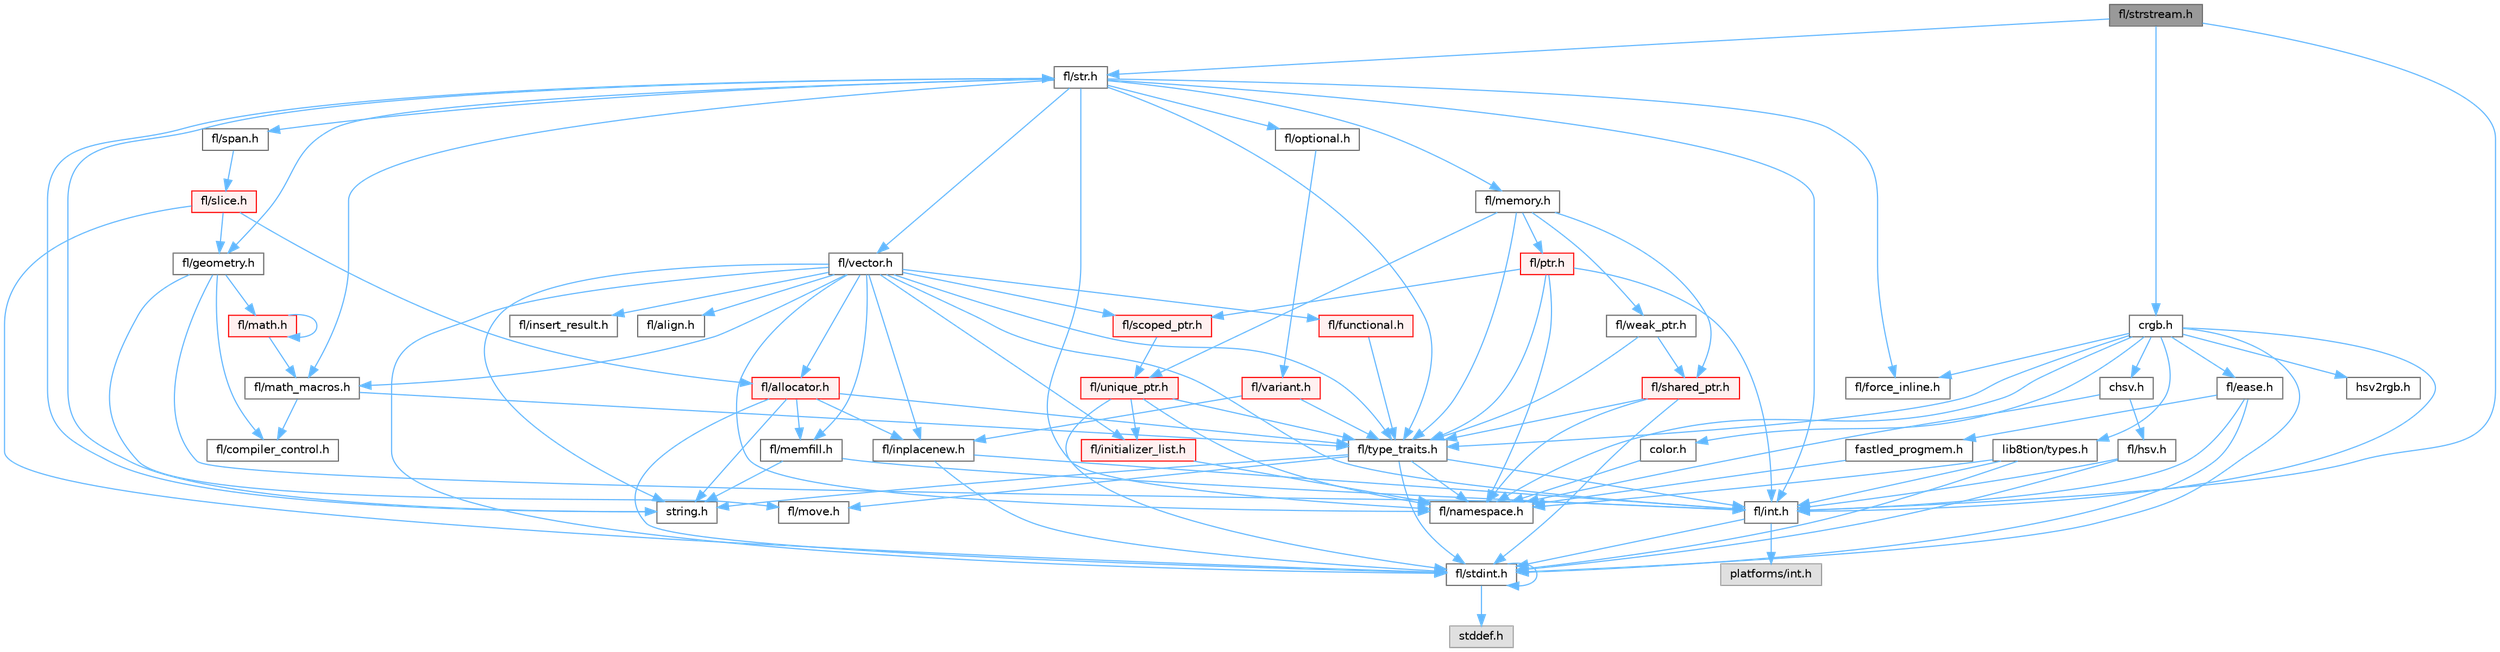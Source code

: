 digraph "fl/strstream.h"
{
 // INTERACTIVE_SVG=YES
 // LATEX_PDF_SIZE
  bgcolor="transparent";
  edge [fontname=Helvetica,fontsize=10,labelfontname=Helvetica,labelfontsize=10];
  node [fontname=Helvetica,fontsize=10,shape=box,height=0.2,width=0.4];
  Node1 [id="Node000001",label="fl/strstream.h",height=0.2,width=0.4,color="gray40", fillcolor="grey60", style="filled", fontcolor="black",tooltip=" "];
  Node1 -> Node2 [id="edge1_Node000001_Node000002",color="steelblue1",style="solid",tooltip=" "];
  Node2 [id="Node000002",label="fl/int.h",height=0.2,width=0.4,color="grey40", fillcolor="white", style="filled",URL="$d3/d7e/int_8h.html",tooltip=" "];
  Node2 -> Node3 [id="edge2_Node000002_Node000003",color="steelblue1",style="solid",tooltip=" "];
  Node3 [id="Node000003",label="fl/stdint.h",height=0.2,width=0.4,color="grey40", fillcolor="white", style="filled",URL="$df/dd8/stdint_8h.html",tooltip=" "];
  Node3 -> Node4 [id="edge3_Node000003_Node000004",color="steelblue1",style="solid",tooltip=" "];
  Node4 [id="Node000004",label="stddef.h",height=0.2,width=0.4,color="grey60", fillcolor="#E0E0E0", style="filled",tooltip=" "];
  Node3 -> Node3 [id="edge4_Node000003_Node000003",color="steelblue1",style="solid",tooltip=" "];
  Node2 -> Node5 [id="edge5_Node000002_Node000005",color="steelblue1",style="solid",tooltip=" "];
  Node5 [id="Node000005",label="platforms/int.h",height=0.2,width=0.4,color="grey60", fillcolor="#E0E0E0", style="filled",tooltip=" "];
  Node1 -> Node6 [id="edge6_Node000001_Node000006",color="steelblue1",style="solid",tooltip=" "];
  Node6 [id="Node000006",label="fl/str.h",height=0.2,width=0.4,color="grey40", fillcolor="white", style="filled",URL="$d1/d93/str_8h.html",tooltip=" "];
  Node6 -> Node2 [id="edge7_Node000006_Node000002",color="steelblue1",style="solid",tooltip=" "];
  Node6 -> Node7 [id="edge8_Node000006_Node000007",color="steelblue1",style="solid",tooltip=" "];
  Node7 [id="Node000007",label="string.h",height=0.2,width=0.4,color="grey40", fillcolor="white", style="filled",URL="$da/d66/string_8h.html",tooltip=" "];
  Node7 -> Node6 [id="edge9_Node000007_Node000006",color="steelblue1",style="solid",tooltip=" "];
  Node6 -> Node8 [id="edge10_Node000006_Node000008",color="steelblue1",style="solid",tooltip=" "];
  Node8 [id="Node000008",label="fl/geometry.h",height=0.2,width=0.4,color="grey40", fillcolor="white", style="filled",URL="$d4/d67/geometry_8h.html",tooltip=" "];
  Node8 -> Node2 [id="edge11_Node000008_Node000002",color="steelblue1",style="solid",tooltip=" "];
  Node8 -> Node9 [id="edge12_Node000008_Node000009",color="steelblue1",style="solid",tooltip=" "];
  Node9 [id="Node000009",label="fl/math.h",height=0.2,width=0.4,color="red", fillcolor="#FFF0F0", style="filled",URL="$df/db1/math_8h.html",tooltip=" "];
  Node9 -> Node9 [id="edge13_Node000009_Node000009",color="steelblue1",style="solid",tooltip=" "];
  Node9 -> Node13 [id="edge14_Node000009_Node000013",color="steelblue1",style="solid",tooltip=" "];
  Node13 [id="Node000013",label="fl/math_macros.h",height=0.2,width=0.4,color="grey40", fillcolor="white", style="filled",URL="$d8/db8/math__macros_8h.html",tooltip=" "];
  Node13 -> Node14 [id="edge15_Node000013_Node000014",color="steelblue1",style="solid",tooltip=" "];
  Node14 [id="Node000014",label="fl/compiler_control.h",height=0.2,width=0.4,color="grey40", fillcolor="white", style="filled",URL="$d4/d54/compiler__control_8h.html",tooltip=" "];
  Node13 -> Node15 [id="edge16_Node000013_Node000015",color="steelblue1",style="solid",tooltip=" "];
  Node15 [id="Node000015",label="fl/type_traits.h",height=0.2,width=0.4,color="grey40", fillcolor="white", style="filled",URL="$df/d63/type__traits_8h.html",tooltip=" "];
  Node15 -> Node7 [id="edge17_Node000015_Node000007",color="steelblue1",style="solid",tooltip=" "];
  Node15 -> Node3 [id="edge18_Node000015_Node000003",color="steelblue1",style="solid",tooltip=" "];
  Node15 -> Node16 [id="edge19_Node000015_Node000016",color="steelblue1",style="solid",tooltip=" "];
  Node16 [id="Node000016",label="fl/namespace.h",height=0.2,width=0.4,color="grey40", fillcolor="white", style="filled",URL="$df/d2a/namespace_8h.html",tooltip="Implements the FastLED namespace macros."];
  Node15 -> Node17 [id="edge20_Node000015_Node000017",color="steelblue1",style="solid",tooltip=" "];
  Node17 [id="Node000017",label="fl/move.h",height=0.2,width=0.4,color="grey40", fillcolor="white", style="filled",URL="$d9/d83/move_8h.html",tooltip=" "];
  Node15 -> Node2 [id="edge21_Node000015_Node000002",color="steelblue1",style="solid",tooltip=" "];
  Node8 -> Node14 [id="edge22_Node000008_Node000014",color="steelblue1",style="solid",tooltip=" "];
  Node8 -> Node17 [id="edge23_Node000008_Node000017",color="steelblue1",style="solid",tooltip=" "];
  Node6 -> Node13 [id="edge24_Node000006_Node000013",color="steelblue1",style="solid",tooltip=" "];
  Node6 -> Node16 [id="edge25_Node000006_Node000016",color="steelblue1",style="solid",tooltip=" "];
  Node6 -> Node18 [id="edge26_Node000006_Node000018",color="steelblue1",style="solid",tooltip=" "];
  Node18 [id="Node000018",label="fl/memory.h",height=0.2,width=0.4,color="grey40", fillcolor="white", style="filled",URL="$dc/d18/memory_8h.html",tooltip=" "];
  Node18 -> Node19 [id="edge27_Node000018_Node000019",color="steelblue1",style="solid",tooltip=" "];
  Node19 [id="Node000019",label="fl/ptr.h",height=0.2,width=0.4,color="red", fillcolor="#FFF0F0", style="filled",URL="$dd/d98/ptr_8h.html",tooltip=" "];
  Node19 -> Node16 [id="edge28_Node000019_Node000016",color="steelblue1",style="solid",tooltip=" "];
  Node19 -> Node20 [id="edge29_Node000019_Node000020",color="steelblue1",style="solid",tooltip=" "];
  Node20 [id="Node000020",label="fl/scoped_ptr.h",height=0.2,width=0.4,color="red", fillcolor="#FFF0F0", style="filled",URL="$d0/d44/scoped__ptr_8h.html",tooltip=" "];
  Node20 -> Node21 [id="edge30_Node000020_Node000021",color="steelblue1",style="solid",tooltip=" "];
  Node21 [id="Node000021",label="fl/unique_ptr.h",height=0.2,width=0.4,color="red", fillcolor="#FFF0F0", style="filled",URL="$da/d4b/unique__ptr_8h.html",tooltip=" "];
  Node21 -> Node16 [id="edge31_Node000021_Node000016",color="steelblue1",style="solid",tooltip=" "];
  Node21 -> Node15 [id="edge32_Node000021_Node000015",color="steelblue1",style="solid",tooltip=" "];
  Node21 -> Node3 [id="edge33_Node000021_Node000003",color="steelblue1",style="solid",tooltip=" "];
  Node21 -> Node24 [id="edge34_Node000021_Node000024",color="steelblue1",style="solid",tooltip=" "];
  Node24 [id="Node000024",label="fl/initializer_list.h",height=0.2,width=0.4,color="red", fillcolor="#FFF0F0", style="filled",URL="$d6/d23/initializer__list_8h.html",tooltip=" "];
  Node24 -> Node16 [id="edge35_Node000024_Node000016",color="steelblue1",style="solid",tooltip=" "];
  Node19 -> Node15 [id="edge36_Node000019_Node000015",color="steelblue1",style="solid",tooltip=" "];
  Node19 -> Node2 [id="edge37_Node000019_Node000002",color="steelblue1",style="solid",tooltip=" "];
  Node18 -> Node39 [id="edge38_Node000018_Node000039",color="steelblue1",style="solid",tooltip=" "];
  Node39 [id="Node000039",label="fl/shared_ptr.h",height=0.2,width=0.4,color="red", fillcolor="#FFF0F0", style="filled",URL="$df/d6a/shared__ptr_8h.html",tooltip=" "];
  Node39 -> Node16 [id="edge39_Node000039_Node000016",color="steelblue1",style="solid",tooltip=" "];
  Node39 -> Node15 [id="edge40_Node000039_Node000015",color="steelblue1",style="solid",tooltip=" "];
  Node39 -> Node3 [id="edge41_Node000039_Node000003",color="steelblue1",style="solid",tooltip=" "];
  Node18 -> Node43 [id="edge42_Node000018_Node000043",color="steelblue1",style="solid",tooltip=" "];
  Node43 [id="Node000043",label="fl/weak_ptr.h",height=0.2,width=0.4,color="grey40", fillcolor="white", style="filled",URL="$dc/db4/weak__ptr_8h.html",tooltip=" "];
  Node43 -> Node39 [id="edge43_Node000043_Node000039",color="steelblue1",style="solid",tooltip=" "];
  Node43 -> Node15 [id="edge44_Node000043_Node000015",color="steelblue1",style="solid",tooltip=" "];
  Node18 -> Node21 [id="edge45_Node000018_Node000021",color="steelblue1",style="solid",tooltip=" "];
  Node18 -> Node15 [id="edge46_Node000018_Node000015",color="steelblue1",style="solid",tooltip=" "];
  Node6 -> Node44 [id="edge47_Node000006_Node000044",color="steelblue1",style="solid",tooltip=" "];
  Node44 [id="Node000044",label="fl/optional.h",height=0.2,width=0.4,color="grey40", fillcolor="white", style="filled",URL="$dc/d62/optional_8h.html",tooltip=" "];
  Node44 -> Node35 [id="edge48_Node000044_Node000035",color="steelblue1",style="solid",tooltip=" "];
  Node35 [id="Node000035",label="fl/variant.h",height=0.2,width=0.4,color="red", fillcolor="#FFF0F0", style="filled",URL="$d6/d10/variant_8h.html",tooltip=" "];
  Node35 -> Node29 [id="edge49_Node000035_Node000029",color="steelblue1",style="solid",tooltip=" "];
  Node29 [id="Node000029",label="fl/inplacenew.h",height=0.2,width=0.4,color="grey40", fillcolor="white", style="filled",URL="$db/d36/inplacenew_8h.html",tooltip=" "];
  Node29 -> Node3 [id="edge50_Node000029_Node000003",color="steelblue1",style="solid",tooltip=" "];
  Node29 -> Node2 [id="edge51_Node000029_Node000002",color="steelblue1",style="solid",tooltip=" "];
  Node35 -> Node15 [id="edge52_Node000035_Node000015",color="steelblue1",style="solid",tooltip=" "];
  Node6 -> Node15 [id="edge53_Node000006_Node000015",color="steelblue1",style="solid",tooltip=" "];
  Node6 -> Node45 [id="edge54_Node000006_Node000045",color="steelblue1",style="solid",tooltip=" "];
  Node45 [id="Node000045",label="fl/vector.h",height=0.2,width=0.4,color="grey40", fillcolor="white", style="filled",URL="$d6/d68/vector_8h.html",tooltip=" "];
  Node45 -> Node3 [id="edge55_Node000045_Node000003",color="steelblue1",style="solid",tooltip=" "];
  Node45 -> Node2 [id="edge56_Node000045_Node000002",color="steelblue1",style="solid",tooltip=" "];
  Node45 -> Node7 [id="edge57_Node000045_Node000007",color="steelblue1",style="solid",tooltip=" "];
  Node45 -> Node46 [id="edge58_Node000045_Node000046",color="steelblue1",style="solid",tooltip=" "];
  Node46 [id="Node000046",label="fl/functional.h",height=0.2,width=0.4,color="red", fillcolor="#FFF0F0", style="filled",URL="$d8/dea/functional_8h.html",tooltip=" "];
  Node46 -> Node15 [id="edge59_Node000046_Node000015",color="steelblue1",style="solid",tooltip=" "];
  Node45 -> Node24 [id="edge60_Node000045_Node000024",color="steelblue1",style="solid",tooltip=" "];
  Node45 -> Node47 [id="edge61_Node000045_Node000047",color="steelblue1",style="solid",tooltip=" "];
  Node47 [id="Node000047",label="fl/insert_result.h",height=0.2,width=0.4,color="grey40", fillcolor="white", style="filled",URL="$d1/d22/insert__result_8h.html",tooltip=" "];
  Node45 -> Node13 [id="edge62_Node000045_Node000013",color="steelblue1",style="solid",tooltip=" "];
  Node45 -> Node30 [id="edge63_Node000045_Node000030",color="steelblue1",style="solid",tooltip=" "];
  Node30 [id="Node000030",label="fl/memfill.h",height=0.2,width=0.4,color="grey40", fillcolor="white", style="filled",URL="$d0/dda/memfill_8h.html",tooltip=" "];
  Node30 -> Node7 [id="edge64_Node000030_Node000007",color="steelblue1",style="solid",tooltip=" "];
  Node30 -> Node2 [id="edge65_Node000030_Node000002",color="steelblue1",style="solid",tooltip=" "];
  Node45 -> Node16 [id="edge66_Node000045_Node000016",color="steelblue1",style="solid",tooltip=" "];
  Node45 -> Node27 [id="edge67_Node000045_Node000027",color="steelblue1",style="solid",tooltip=" "];
  Node27 [id="Node000027",label="fl/allocator.h",height=0.2,width=0.4,color="red", fillcolor="#FFF0F0", style="filled",URL="$da/da9/allocator_8h.html",tooltip=" "];
  Node27 -> Node7 [id="edge68_Node000027_Node000007",color="steelblue1",style="solid",tooltip=" "];
  Node27 -> Node29 [id="edge69_Node000027_Node000029",color="steelblue1",style="solid",tooltip=" "];
  Node27 -> Node30 [id="edge70_Node000027_Node000030",color="steelblue1",style="solid",tooltip=" "];
  Node27 -> Node15 [id="edge71_Node000027_Node000015",color="steelblue1",style="solid",tooltip=" "];
  Node27 -> Node3 [id="edge72_Node000027_Node000003",color="steelblue1",style="solid",tooltip=" "];
  Node45 -> Node20 [id="edge73_Node000045_Node000020",color="steelblue1",style="solid",tooltip=" "];
  Node45 -> Node15 [id="edge74_Node000045_Node000015",color="steelblue1",style="solid",tooltip=" "];
  Node45 -> Node29 [id="edge75_Node000045_Node000029",color="steelblue1",style="solid",tooltip=" "];
  Node45 -> Node42 [id="edge76_Node000045_Node000042",color="steelblue1",style="solid",tooltip=" "];
  Node42 [id="Node000042",label="fl/align.h",height=0.2,width=0.4,color="grey40", fillcolor="white", style="filled",URL="$d1/ddf/align_8h.html",tooltip=" "];
  Node6 -> Node48 [id="edge77_Node000006_Node000048",color="steelblue1",style="solid",tooltip=" "];
  Node48 [id="Node000048",label="fl/span.h",height=0.2,width=0.4,color="grey40", fillcolor="white", style="filled",URL="$d4/d7a/span_8h.html",tooltip=" "];
  Node48 -> Node49 [id="edge78_Node000048_Node000049",color="steelblue1",style="solid",tooltip=" "];
  Node49 [id="Node000049",label="fl/slice.h",height=0.2,width=0.4,color="red", fillcolor="#FFF0F0", style="filled",URL="$d0/d48/slice_8h.html",tooltip=" "];
  Node49 -> Node3 [id="edge79_Node000049_Node000003",color="steelblue1",style="solid",tooltip=" "];
  Node49 -> Node8 [id="edge80_Node000049_Node000008",color="steelblue1",style="solid",tooltip=" "];
  Node49 -> Node27 [id="edge81_Node000049_Node000027",color="steelblue1",style="solid",tooltip=" "];
  Node6 -> Node11 [id="edge82_Node000006_Node000011",color="steelblue1",style="solid",tooltip=" "];
  Node11 [id="Node000011",label="fl/force_inline.h",height=0.2,width=0.4,color="grey40", fillcolor="white", style="filled",URL="$d4/d64/force__inline_8h.html",tooltip=" "];
  Node1 -> Node50 [id="edge83_Node000001_Node000050",color="steelblue1",style="solid",tooltip=" "];
  Node50 [id="Node000050",label="crgb.h",height=0.2,width=0.4,color="grey40", fillcolor="white", style="filled",URL="$db/dd1/crgb_8h.html",tooltip="Defines the red, green, and blue (RGB) pixel struct."];
  Node50 -> Node3 [id="edge84_Node000050_Node000003",color="steelblue1",style="solid",tooltip=" "];
  Node50 -> Node2 [id="edge85_Node000050_Node000002",color="steelblue1",style="solid",tooltip=" "];
  Node50 -> Node51 [id="edge86_Node000050_Node000051",color="steelblue1",style="solid",tooltip=" "];
  Node51 [id="Node000051",label="chsv.h",height=0.2,width=0.4,color="grey40", fillcolor="white", style="filled",URL="$d8/dd0/chsv_8h.html",tooltip="Defines the hue, saturation, and value (HSV) pixel struct."];
  Node51 -> Node52 [id="edge87_Node000051_Node000052",color="steelblue1",style="solid",tooltip=" "];
  Node52 [id="Node000052",label="fl/hsv.h",height=0.2,width=0.4,color="grey40", fillcolor="white", style="filled",URL="$d2/d4f/hsv_8h.html",tooltip="Defines the hue, saturation, and value (HSV) pixel struct."];
  Node52 -> Node3 [id="edge88_Node000052_Node000003",color="steelblue1",style="solid",tooltip=" "];
  Node52 -> Node2 [id="edge89_Node000052_Node000002",color="steelblue1",style="solid",tooltip=" "];
  Node51 -> Node16 [id="edge90_Node000051_Node000016",color="steelblue1",style="solid",tooltip=" "];
  Node50 -> Node16 [id="edge91_Node000050_Node000016",color="steelblue1",style="solid",tooltip=" "];
  Node50 -> Node53 [id="edge92_Node000050_Node000053",color="steelblue1",style="solid",tooltip=" "];
  Node53 [id="Node000053",label="color.h",height=0.2,width=0.4,color="grey40", fillcolor="white", style="filled",URL="$d2/d6b/src_2color_8h.html",tooltip="Contains definitions for color correction and temperature."];
  Node53 -> Node16 [id="edge93_Node000053_Node000016",color="steelblue1",style="solid",tooltip=" "];
  Node50 -> Node54 [id="edge94_Node000050_Node000054",color="steelblue1",style="solid",tooltip=" "];
  Node54 [id="Node000054",label="lib8tion/types.h",height=0.2,width=0.4,color="grey40", fillcolor="white", style="filled",URL="$d9/ddf/lib8tion_2types_8h.html",tooltip="Defines fractional types used for lib8tion functions."];
  Node54 -> Node3 [id="edge95_Node000054_Node000003",color="steelblue1",style="solid",tooltip=" "];
  Node54 -> Node2 [id="edge96_Node000054_Node000002",color="steelblue1",style="solid",tooltip=" "];
  Node54 -> Node16 [id="edge97_Node000054_Node000016",color="steelblue1",style="solid",tooltip=" "];
  Node50 -> Node11 [id="edge98_Node000050_Node000011",color="steelblue1",style="solid",tooltip=" "];
  Node50 -> Node15 [id="edge99_Node000050_Node000015",color="steelblue1",style="solid",tooltip=" "];
  Node50 -> Node55 [id="edge100_Node000050_Node000055",color="steelblue1",style="solid",tooltip=" "];
  Node55 [id="Node000055",label="hsv2rgb.h",height=0.2,width=0.4,color="grey40", fillcolor="white", style="filled",URL="$de/d9a/hsv2rgb_8h.html",tooltip="Functions to convert from the HSV colorspace to the RGB colorspace."];
  Node50 -> Node56 [id="edge101_Node000050_Node000056",color="steelblue1",style="solid",tooltip=" "];
  Node56 [id="Node000056",label="fl/ease.h",height=0.2,width=0.4,color="grey40", fillcolor="white", style="filled",URL="$db/d19/ease_8h.html",tooltip=" "];
  Node56 -> Node3 [id="edge102_Node000056_Node000003",color="steelblue1",style="solid",tooltip=" "];
  Node56 -> Node2 [id="edge103_Node000056_Node000002",color="steelblue1",style="solid",tooltip=" "];
  Node56 -> Node57 [id="edge104_Node000056_Node000057",color="steelblue1",style="solid",tooltip=" "];
  Node57 [id="Node000057",label="fastled_progmem.h",height=0.2,width=0.4,color="grey40", fillcolor="white", style="filled",URL="$df/dab/fastled__progmem_8h.html",tooltip="Wrapper definitions to allow seamless use of PROGMEM in environments that have it."];
  Node57 -> Node16 [id="edge105_Node000057_Node000016",color="steelblue1",style="solid",tooltip=" "];
}
